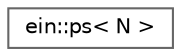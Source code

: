 digraph "Graphical Class Hierarchy"
{
 // LATEX_PDF_SIZE
  bgcolor="transparent";
  edge [fontname=Helvetica,fontsize=10,labelfontname=Helvetica,labelfontsize=10];
  node [fontname=Helvetica,fontsize=10,shape=box,height=0.2,width=0.4];
  rankdir="LR";
  Node0 [id="Node000000",label="ein::ps\< N \>",height=0.2,width=0.4,color="grey40", fillcolor="white", style="filled",URL="$d7/dc1/namespaceein.html#d1/dd8/structein_1_1ps",tooltip=" "];
}
